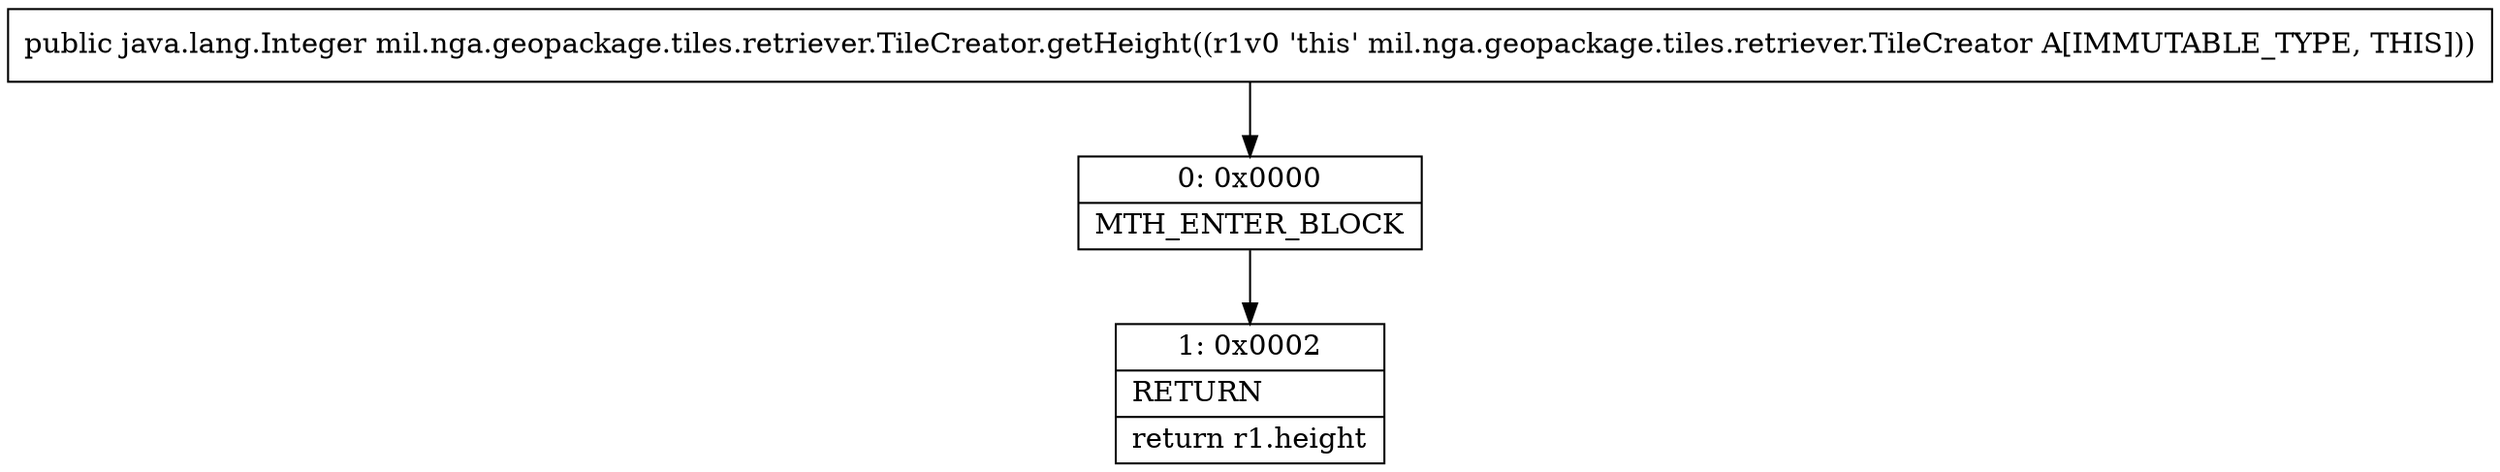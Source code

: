 digraph "CFG formil.nga.geopackage.tiles.retriever.TileCreator.getHeight()Ljava\/lang\/Integer;" {
Node_0 [shape=record,label="{0\:\ 0x0000|MTH_ENTER_BLOCK\l}"];
Node_1 [shape=record,label="{1\:\ 0x0002|RETURN\l|return r1.height\l}"];
MethodNode[shape=record,label="{public java.lang.Integer mil.nga.geopackage.tiles.retriever.TileCreator.getHeight((r1v0 'this' mil.nga.geopackage.tiles.retriever.TileCreator A[IMMUTABLE_TYPE, THIS])) }"];
MethodNode -> Node_0;
Node_0 -> Node_1;
}

